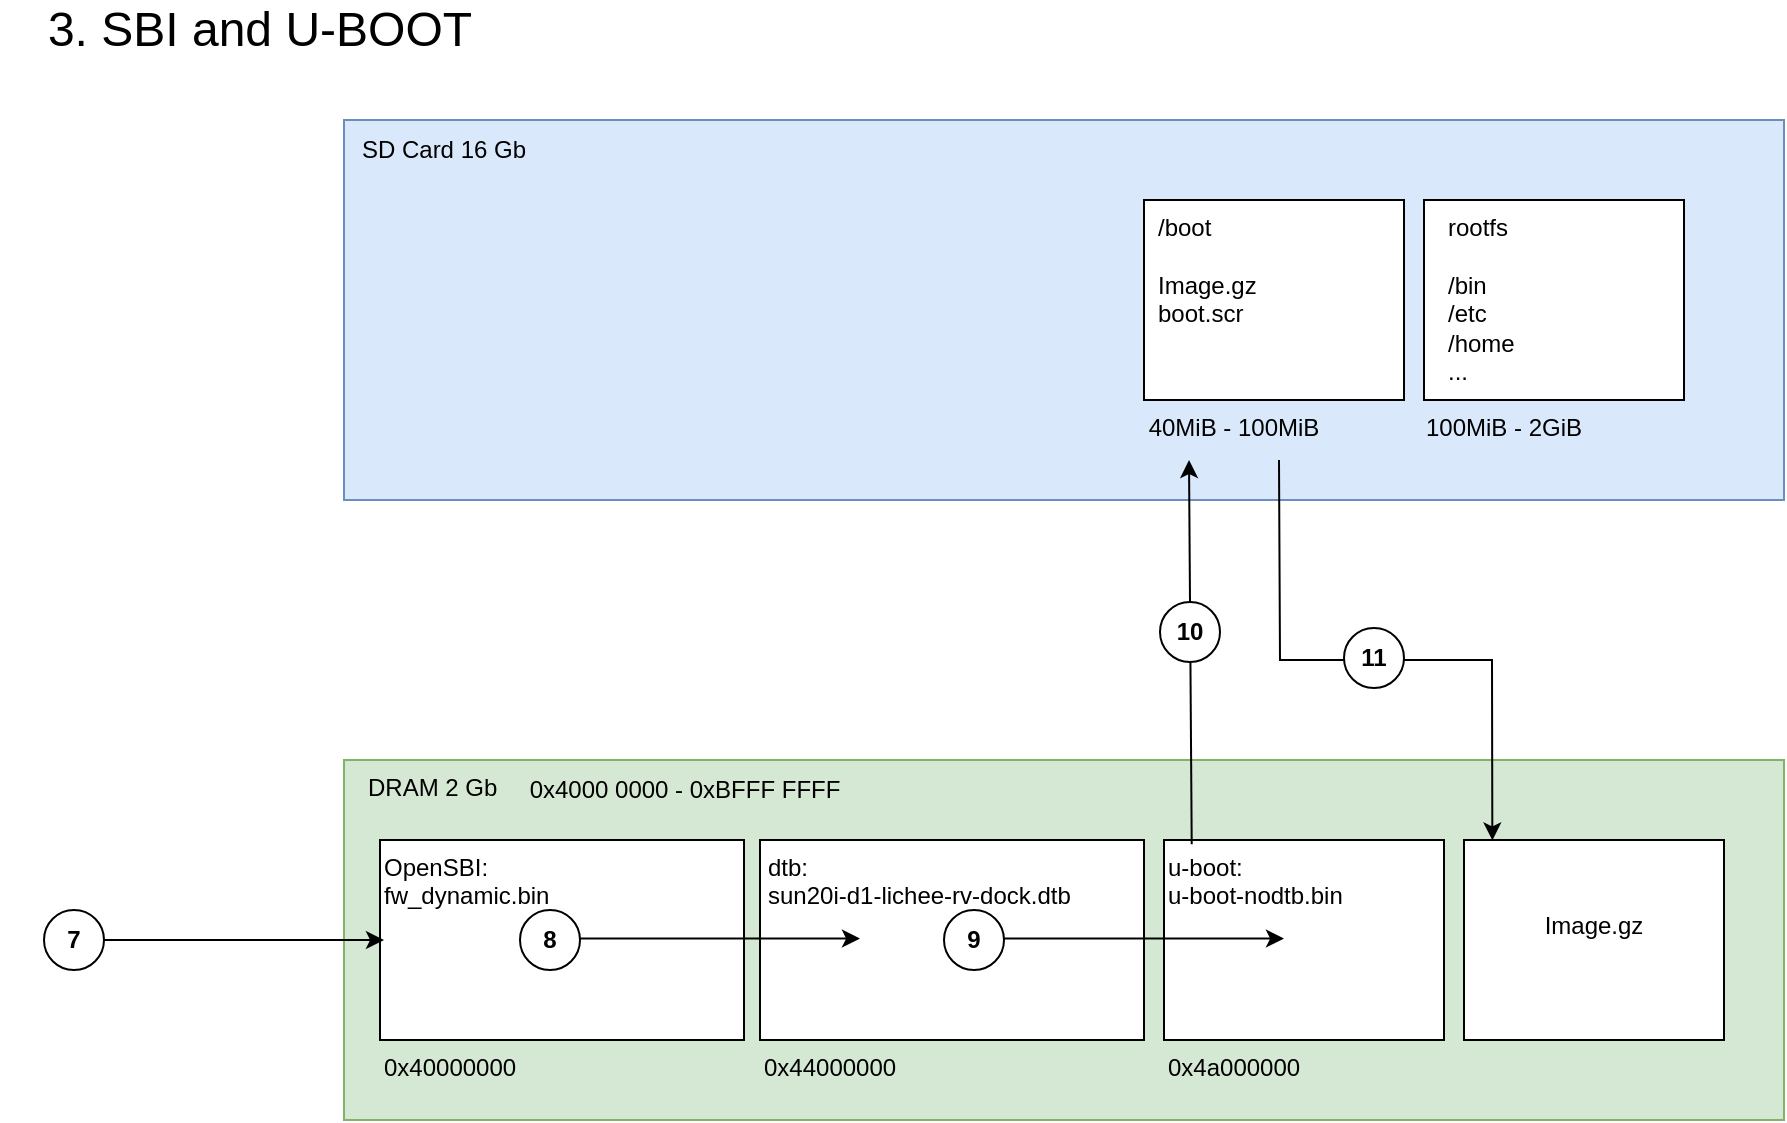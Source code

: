<mxfile version="24.7.8">
  <diagram name="Page-1" id="-c6Ry725GxhYZqOuj7hc">
    <mxGraphModel dx="794" dy="519" grid="1" gridSize="10" guides="1" tooltips="1" connect="1" arrows="1" fold="1" page="1" pageScale="1" pageWidth="850" pageHeight="1100" math="0" shadow="0">
      <root>
        <mxCell id="0" />
        <mxCell id="1" parent="0" />
        <mxCell id="g0l_ifj-5Xz2NjAmxus5-114" value="" style="rounded=0;whiteSpace=wrap;html=1;connectable=0;fillColor=#d5e8d4;strokeColor=#82b366;labelBackgroundColor=none;" parent="1" vertex="1">
          <mxGeometry x="520" y="1420" width="720" height="180" as="geometry" />
        </mxCell>
        <mxCell id="g0l_ifj-5Xz2NjAmxus5-115" value="0x4000 0000 - 0xBFFF FFFF" style="text;html=1;align=center;verticalAlign=middle;resizable=0;points=[];autosize=1;strokeColor=none;fillColor=none;connectable=0;labelBackgroundColor=none;" parent="1" vertex="1">
          <mxGeometry x="600" y="1420" width="180" height="30" as="geometry" />
        </mxCell>
        <mxCell id="g0l_ifj-5Xz2NjAmxus5-117" value="" style="rounded=0;whiteSpace=wrap;html=1;connectable=0;fillColor=#dae8fc;strokeColor=#6c8ebf;labelBackgroundColor=none;" parent="1" vertex="1">
          <mxGeometry x="520" y="1100" width="720" height="190" as="geometry" />
        </mxCell>
        <mxCell id="g0l_ifj-5Xz2NjAmxus5-120" value="&lt;br&gt;&lt;div style=&quot;forced-color-adjust: none; color: rgb(0, 0, 0); font-family: Helvetica; font-size: 12px; font-style: normal; font-variant-ligatures: normal; font-variant-caps: normal; font-weight: 400; letter-spacing: normal; orphans: 2; text-align: center; text-indent: 0px; text-transform: none; widows: 2; word-spacing: 0px; -webkit-text-stroke-width: 0px; white-space: normal; text-decoration-thickness: initial; text-decoration-style: initial; text-decoration-color: initial;&quot;&gt;SD Card 16 Gb&lt;/div&gt;&lt;div&gt;&lt;br&gt;&lt;/div&gt;" style="text;html=1;align=center;verticalAlign=middle;whiteSpace=wrap;rounded=0;connectable=0;labelBackgroundColor=none;" parent="1" vertex="1">
          <mxGeometry x="520" y="1100" width="100" height="30" as="geometry" />
        </mxCell>
        <mxCell id="g0l_ifj-5Xz2NjAmxus5-123" value="&lt;div style=&quot;forced-color-adjust: none; color: rgb(0, 0, 0); font-family: Helvetica; font-size: 12px; font-style: normal; font-variant-ligatures: normal; font-variant-caps: normal; font-weight: 400; letter-spacing: normal; orphans: 2; text-align: center; text-indent: 0px; text-transform: none; widows: 2; word-spacing: 0px; -webkit-text-stroke-width: 0px; white-space: normal; text-decoration-thickness: initial; text-decoration-style: initial; text-decoration-color: initial;&quot;&gt;DRAM 2 Gb&lt;/div&gt;" style="text;whiteSpace=wrap;html=1;labelBackgroundColor=none;" parent="1" vertex="1">
          <mxGeometry x="530" y="1420" width="70" height="30" as="geometry" />
        </mxCell>
        <mxCell id="g0l_ifj-5Xz2NjAmxus5-124" value="100MiB - 2GiB" style="text;whiteSpace=wrap;align=center;labelBackgroundColor=none;" parent="1" vertex="1">
          <mxGeometry x="1050" y="1240" width="100" height="30" as="geometry" />
        </mxCell>
        <mxCell id="g0l_ifj-5Xz2NjAmxus5-125" value="&lt;div&gt;&lt;span style=&quot;forced-color-adjust: none; color: rgb(0, 0, 0); font-family: Helvetica; font-size: 12px; font-style: normal; font-variant-ligatures: normal; font-variant-caps: normal; font-weight: 400; letter-spacing: normal; orphans: 2; text-indent: 0px; text-transform: none; widows: 2; word-spacing: 0px; -webkit-text-stroke-width: 0px; white-space: normal; text-decoration-thickness: initial; text-decoration-style: initial; text-decoration-color: initial; float: none; display: inline !important;&quot;&gt;40MiB - 100MiB&lt;/span&gt;&lt;br style=&quot;forced-color-adjust: none; color: rgb(0, 0, 0); font-family: Helvetica; font-size: 12px; font-style: normal; font-variant-ligatures: normal; font-variant-caps: normal; font-weight: 400; letter-spacing: normal; orphans: 2; text-indent: 0px; text-transform: none; widows: 2; word-spacing: 0px; -webkit-text-stroke-width: 0px; white-space: normal; text-decoration-thickness: initial; text-decoration-style: initial; text-decoration-color: initial;&quot;&gt;&lt;/div&gt;" style="text;whiteSpace=wrap;html=1;align=center;labelBackgroundColor=none;" parent="1" vertex="1">
          <mxGeometry x="920" y="1240" width="90" height="30" as="geometry" />
        </mxCell>
        <mxCell id="g0l_ifj-5Xz2NjAmxus5-126" value="&lt;div&gt;&lt;br&gt;&lt;/div&gt;" style="rounded=0;whiteSpace=wrap;html=1;labelBackgroundColor=none;" parent="1" vertex="1">
          <mxGeometry x="920" y="1140" width="130" height="100" as="geometry" />
        </mxCell>
        <mxCell id="g0l_ifj-5Xz2NjAmxus5-127" value="" style="rounded=0;whiteSpace=wrap;html=1;labelBackgroundColor=none;" parent="1" vertex="1">
          <mxGeometry x="1060" y="1140" width="130" height="100" as="geometry" />
        </mxCell>
        <UserObject label="&lt;span style=&quot;color: rgb(0, 0, 0); font-family: Helvetica; font-size: 12px; font-style: normal; font-variant-ligatures: normal; font-variant-caps: normal; font-weight: 400; letter-spacing: normal; orphans: 2; text-indent: 0px; text-transform: none; widows: 2; word-spacing: 0px; -webkit-text-stroke-width: 0px; white-space: normal; text-decoration-thickness: initial; text-decoration-style: initial; text-decoration-color: initial; float: none; display: inline !important;&quot;&gt;/boot&lt;/span&gt;&lt;div&gt;&lt;span style=&quot;color: rgb(0, 0, 0); font-family: Helvetica; font-size: 12px; font-style: normal; font-variant-ligatures: normal; font-variant-caps: normal; font-weight: 400; letter-spacing: normal; orphans: 2; text-indent: 0px; text-transform: none; widows: 2; word-spacing: 0px; -webkit-text-stroke-width: 0px; white-space: normal; text-decoration-thickness: initial; text-decoration-style: initial; text-decoration-color: initial; float: none; display: inline !important;&quot;&gt;&lt;br&gt;&lt;/span&gt;&lt;/div&gt;&lt;div&gt;&lt;span style=&quot;color: rgb(0, 0, 0); font-family: Helvetica; font-size: 12px; font-style: normal; font-variant-ligatures: normal; font-variant-caps: normal; font-weight: 400; letter-spacing: normal; orphans: 2; text-indent: 0px; text-transform: none; widows: 2; word-spacing: 0px; -webkit-text-stroke-width: 0px; white-space: normal; text-decoration-thickness: initial; text-decoration-style: initial; text-decoration-color: initial; float: none; display: inline !important;&quot;&gt;Image.gz&lt;/span&gt;&lt;div style=&quot;forced-color-adjust: none; color: rgb(0, 0, 0); font-family: Helvetica; font-size: 12px; font-style: normal; font-variant-ligatures: normal; font-variant-caps: normal; font-weight: 400; letter-spacing: normal; orphans: 2; text-indent: 0px; text-transform: none; widows: 2; word-spacing: 0px; -webkit-text-stroke-width: 0px; white-space: normal; text-decoration-thickness: initial; text-decoration-style: initial; text-decoration-color: initial;&quot;&gt;boot.scr&lt;/div&gt;&lt;/div&gt;" id="g0l_ifj-5Xz2NjAmxus5-131">
          <mxCell style="text;whiteSpace=wrap;html=1;align=left;labelBackgroundColor=none;" parent="1" vertex="1">
            <mxGeometry x="925" y="1140" width="80" height="70" as="geometry" />
          </mxCell>
        </UserObject>
        <mxCell id="g0l_ifj-5Xz2NjAmxus5-132" value="rootfs&lt;br class=&quot;Apple-interchange-newline&quot;&gt;&lt;span style=&quot;color: rgb(0, 0, 0); font-family: Helvetica; font-size: 12px; font-style: normal; font-variant-ligatures: normal; font-variant-caps: normal; font-weight: 400; letter-spacing: normal; orphans: 2; text-indent: 0px; text-transform: none; widows: 2; word-spacing: 0px; -webkit-text-stroke-width: 0px; white-space: normal; text-decoration-thickness: initial; text-decoration-style: initial; text-decoration-color: initial; float: none; display: inline !important;&quot;&gt;&lt;br&gt;&lt;/span&gt;&lt;div&gt;&lt;span style=&quot;color: rgb(0, 0, 0); font-family: Helvetica; font-size: 12px; font-style: normal; font-variant-ligatures: normal; font-variant-caps: normal; font-weight: 400; letter-spacing: normal; orphans: 2; text-indent: 0px; text-transform: none; widows: 2; word-spacing: 0px; -webkit-text-stroke-width: 0px; white-space: normal; text-decoration-thickness: initial; text-decoration-style: initial; text-decoration-color: initial; float: none; display: inline !important;&quot;&gt;/bin&lt;/span&gt;&lt;div style=&quot;forced-color-adjust: none; color: rgb(0, 0, 0); font-family: Helvetica; font-size: 12px; font-style: normal; font-variant-ligatures: normal; font-variant-caps: normal; font-weight: 400; letter-spacing: normal; orphans: 2; text-indent: 0px; text-transform: none; widows: 2; word-spacing: 0px; -webkit-text-stroke-width: 0px; white-space: normal; text-decoration-thickness: initial; text-decoration-style: initial; text-decoration-color: initial;&quot;&gt;/etc&lt;/div&gt;&lt;div style=&quot;forced-color-adjust: none; color: rgb(0, 0, 0); font-family: Helvetica; font-size: 12px; font-style: normal; font-variant-ligatures: normal; font-variant-caps: normal; font-weight: 400; letter-spacing: normal; orphans: 2; text-indent: 0px; text-transform: none; widows: 2; word-spacing: 0px; -webkit-text-stroke-width: 0px; white-space: normal; text-decoration-thickness: initial; text-decoration-style: initial; text-decoration-color: initial;&quot;&gt;/home&lt;/div&gt;&lt;div style=&quot;forced-color-adjust: none; color: rgb(0, 0, 0); font-family: Helvetica; font-size: 12px; font-style: normal; font-variant-ligatures: normal; font-variant-caps: normal; font-weight: 400; letter-spacing: normal; orphans: 2; text-indent: 0px; text-transform: none; widows: 2; word-spacing: 0px; -webkit-text-stroke-width: 0px; white-space: normal; text-decoration-thickness: initial; text-decoration-style: initial; text-decoration-color: initial;&quot;&gt;...&lt;/div&gt;&lt;/div&gt;" style="text;whiteSpace=wrap;html=1;align=left;labelBackgroundColor=none;" parent="1" vertex="1">
          <mxGeometry x="1070" y="1140" width="70" height="100" as="geometry" />
        </mxCell>
        <mxCell id="g0l_ifj-5Xz2NjAmxus5-137" value="3. SBI and U-BOOT" style="text;html=1;align=center;verticalAlign=middle;whiteSpace=wrap;rounded=0;fontSize=24;labelBackgroundColor=none;" parent="1" vertex="1">
          <mxGeometry x="348" y="1040" width="260" height="30" as="geometry" />
        </mxCell>
        <mxCell id="g0l_ifj-5Xz2NjAmxus5-142" value="" style="rounded=0;whiteSpace=wrap;html=1;connectable=0;labelBackgroundColor=none;" parent="1" vertex="1">
          <mxGeometry x="538" y="1460" width="182" height="100" as="geometry" />
        </mxCell>
        <mxCell id="g0l_ifj-5Xz2NjAmxus5-143" value="&lt;span style=&quot;color: rgb(0, 0, 0); font-family: Helvetica; font-size: 12px; font-style: normal; font-variant-ligatures: normal; font-variant-caps: normal; font-weight: 400; letter-spacing: normal; orphans: 2; text-align: center; text-indent: 0px; text-transform: none; widows: 2; word-spacing: 0px; -webkit-text-stroke-width: 0px; white-space: normal; text-decoration-thickness: initial; text-decoration-style: initial; text-decoration-color: initial; float: none; display: inline !important;&quot;&gt;0x40000000&lt;/span&gt;" style="text;whiteSpace=wrap;html=1;labelBackgroundColor=none;" parent="1" vertex="1">
          <mxGeometry x="538" y="1560" width="100" height="30" as="geometry" />
        </mxCell>
        <UserObject label="&lt;div style=&quot;forced-color-adjust: none; color: rgb(0, 0, 0); font-family: Helvetica; font-size: 12px; font-style: normal; font-variant-ligatures: normal; font-variant-caps: normal; font-weight: 400; letter-spacing: normal; orphans: 2; text-align: left; text-indent: 0px; text-transform: none; widows: 2; word-spacing: 0px; -webkit-text-stroke-width: 0px; white-space: normal; text-decoration-thickness: initial; text-decoration-style: initial; text-decoration-color: initial;&quot;&gt;OpenSBI:&amp;nbsp;&lt;/div&gt;&lt;div style=&quot;forced-color-adjust: none; color: rgb(0, 0, 0); font-family: Helvetica; font-size: 12px; font-style: normal; font-variant-ligatures: normal; font-variant-caps: normal; font-weight: 400; letter-spacing: normal; orphans: 2; text-align: left; text-indent: 0px; text-transform: none; widows: 2; word-spacing: 0px; -webkit-text-stroke-width: 0px; white-space: normal; text-decoration-thickness: initial; text-decoration-style: initial; text-decoration-color: initial;&quot;&gt;fw_dynamic.bin&lt;/div&gt;" id="g0l_ifj-5Xz2NjAmxus5-144">
          <mxCell style="text;whiteSpace=wrap;html=1;labelBackgroundColor=none;" parent="1" vertex="1">
            <mxGeometry x="538" y="1460" width="152" height="30" as="geometry" />
          </mxCell>
        </UserObject>
        <mxCell id="g0l_ifj-5Xz2NjAmxus5-145" value="" style="rounded=0;whiteSpace=wrap;html=1;connectable=0;labelBackgroundColor=none;" parent="1" vertex="1">
          <mxGeometry x="728" y="1460" width="192" height="100" as="geometry" />
        </mxCell>
        <UserObject label="&lt;div style=&quot;forced-color-adjust: none; color: rgb(0, 0, 0); font-family: Helvetica; font-size: 12px; font-style: normal; font-variant-ligatures: normal; font-variant-caps: normal; font-weight: 400; letter-spacing: normal; orphans: 2; text-align: left; text-indent: 0px; text-transform: none; widows: 2; word-spacing: 0px; -webkit-text-stroke-width: 0px; white-space: normal; text-decoration-thickness: initial; text-decoration-style: initial; text-decoration-color: initial;&quot;&gt;dtb:&amp;nbsp;&lt;/div&gt;&lt;div style=&quot;forced-color-adjust: none; color: rgb(0, 0, 0); font-family: Helvetica; font-size: 12px; font-style: normal; font-variant-ligatures: normal; font-variant-caps: normal; font-weight: 400; letter-spacing: normal; orphans: 2; text-align: left; text-indent: 0px; text-transform: none; widows: 2; word-spacing: 0px; -webkit-text-stroke-width: 0px; white-space: normal; text-decoration-thickness: initial; text-decoration-style: initial; text-decoration-color: initial;&quot;&gt;sun20i-d1-lichee-rv-dock.dtb&lt;/div&gt;" id="g0l_ifj-5Xz2NjAmxus5-146">
          <mxCell style="text;whiteSpace=wrap;html=1;labelBackgroundColor=none;" parent="1" vertex="1">
            <mxGeometry x="730" y="1460" width="182" height="30" as="geometry" />
          </mxCell>
        </UserObject>
        <mxCell id="g0l_ifj-5Xz2NjAmxus5-147" value="" style="rounded=0;whiteSpace=wrap;html=1;connectable=0;labelBackgroundColor=none;" parent="1" vertex="1">
          <mxGeometry x="930" y="1460" width="140" height="100" as="geometry" />
        </mxCell>
        <UserObject label="&lt;span style=&quot;color: rgb(0, 0, 0); font-family: Helvetica; font-size: 12px; font-style: normal; font-variant-ligatures: normal; font-variant-caps: normal; font-weight: 400; letter-spacing: normal; orphans: 2; text-align: left; text-indent: 0px; text-transform: none; widows: 2; word-spacing: 0px; -webkit-text-stroke-width: 0px; white-space: normal; text-decoration-thickness: initial; text-decoration-style: initial; text-decoration-color: initial; float: none; display: inline !important;&quot;&gt;u-boot:&amp;nbsp;&lt;/span&gt;&lt;div&gt;&lt;span style=&quot;color: rgb(0, 0, 0); font-family: Helvetica; font-size: 12px; font-style: normal; font-variant-ligatures: normal; font-variant-caps: normal; font-weight: 400; letter-spacing: normal; orphans: 2; text-align: left; text-indent: 0px; text-transform: none; widows: 2; word-spacing: 0px; -webkit-text-stroke-width: 0px; white-space: normal; text-decoration-thickness: initial; text-decoration-style: initial; text-decoration-color: initial; float: none; display: inline !important;&quot;&gt;u-boot-nodtb.bin&lt;/span&gt;&lt;/div&gt;" id="g0l_ifj-5Xz2NjAmxus5-148">
          <mxCell style="text;whiteSpace=wrap;html=1;labelBackgroundColor=none;" parent="1" vertex="1">
            <mxGeometry x="930" y="1460" width="140" height="30" as="geometry" />
          </mxCell>
        </UserObject>
        <mxCell id="g0l_ifj-5Xz2NjAmxus5-149" value="&lt;span style=&quot;color: rgb(0, 0, 0); font-family: Helvetica; font-size: 12px; font-style: normal; font-variant-ligatures: normal; font-variant-caps: normal; font-weight: 400; letter-spacing: normal; orphans: 2; text-align: center; text-indent: 0px; text-transform: none; widows: 2; word-spacing: 0px; -webkit-text-stroke-width: 0px; white-space: normal; text-decoration-thickness: initial; text-decoration-style: initial; text-decoration-color: initial; float: none; display: inline !important;&quot;&gt;0x44000000&lt;/span&gt;" style="text;whiteSpace=wrap;html=1;labelBackgroundColor=none;" parent="1" vertex="1">
          <mxGeometry x="728" y="1560" width="100" height="20" as="geometry" />
        </mxCell>
        <mxCell id="g0l_ifj-5Xz2NjAmxus5-150" value="&lt;span style=&quot;color: rgb(0, 0, 0); font-family: Helvetica; font-size: 12px; font-style: normal; font-variant-ligatures: normal; font-variant-caps: normal; font-weight: 400; letter-spacing: normal; orphans: 2; text-align: center; text-indent: 0px; text-transform: none; widows: 2; word-spacing: 0px; -webkit-text-stroke-width: 0px; white-space: normal; text-decoration-thickness: initial; text-decoration-style: initial; text-decoration-color: initial; float: none; display: inline !important;&quot;&gt;0x4a000000&lt;/span&gt;" style="text;whiteSpace=wrap;html=1;labelBackgroundColor=none;" parent="1" vertex="1">
          <mxGeometry x="930" y="1560" width="80" height="30" as="geometry" />
        </mxCell>
        <mxCell id="g0l_ifj-5Xz2NjAmxus5-155" value="" style="endArrow=classic;html=1;rounded=0;labelBackgroundColor=none;" parent="1" edge="1">
          <mxGeometry width="50" height="50" relative="1" as="geometry">
            <mxPoint x="400" y="1510" as="sourcePoint" />
            <mxPoint x="540" y="1510" as="targetPoint" />
          </mxGeometry>
        </mxCell>
        <mxCell id="g0l_ifj-5Xz2NjAmxus5-156" value="7" style="ellipse;whiteSpace=wrap;html=1;aspect=fixed;fontStyle=1;connectable=0;labelBackgroundColor=none;" parent="1" vertex="1">
          <mxGeometry x="370" y="1495" width="30" height="30" as="geometry" />
        </mxCell>
        <mxCell id="g0l_ifj-5Xz2NjAmxus5-157" value="" style="endArrow=classic;html=1;rounded=0;labelBackgroundColor=none;" parent="1" edge="1">
          <mxGeometry width="50" height="50" relative="1" as="geometry">
            <mxPoint x="638" y="1509.29" as="sourcePoint" />
            <mxPoint x="778" y="1509.29" as="targetPoint" />
          </mxGeometry>
        </mxCell>
        <mxCell id="g0l_ifj-5Xz2NjAmxus5-158" value="" style="endArrow=classic;html=1;rounded=0;labelBackgroundColor=none;" parent="1" edge="1">
          <mxGeometry width="50" height="50" relative="1" as="geometry">
            <mxPoint x="850" y="1509.29" as="sourcePoint" />
            <mxPoint x="990" y="1509.29" as="targetPoint" />
          </mxGeometry>
        </mxCell>
        <mxCell id="g0l_ifj-5Xz2NjAmxus5-159" value="8" style="ellipse;whiteSpace=wrap;html=1;aspect=fixed;fontStyle=1;connectable=0;labelBackgroundColor=none;" parent="1" vertex="1">
          <mxGeometry x="608" y="1495" width="30" height="30" as="geometry" />
        </mxCell>
        <mxCell id="g0l_ifj-5Xz2NjAmxus5-160" value="9" style="ellipse;whiteSpace=wrap;html=1;aspect=fixed;fontStyle=1;connectable=0;labelBackgroundColor=none;" parent="1" vertex="1">
          <mxGeometry x="820" y="1495" width="30" height="30" as="geometry" />
        </mxCell>
        <mxCell id="g0l_ifj-5Xz2NjAmxus5-161" value="" style="endArrow=classic;html=1;rounded=0;exitX=0.099;exitY=0.071;exitDx=0;exitDy=0;exitPerimeter=0;entryX=0.25;entryY=1;entryDx=0;entryDy=0;labelBackgroundColor=none;" parent="1" source="g0l_ifj-5Xz2NjAmxus5-148" target="g0l_ifj-5Xz2NjAmxus5-125" edge="1">
          <mxGeometry width="50" height="50" relative="1" as="geometry">
            <mxPoint x="900" y="1350" as="sourcePoint" />
            <mxPoint x="1040" y="1350" as="targetPoint" />
          </mxGeometry>
        </mxCell>
        <mxCell id="g0l_ifj-5Xz2NjAmxus5-162" value="10" style="ellipse;whiteSpace=wrap;html=1;aspect=fixed;fontStyle=1;connectable=0;labelBackgroundColor=none;" parent="1" vertex="1">
          <mxGeometry x="928" y="1341" width="30" height="30" as="geometry" />
        </mxCell>
        <UserObject label="&#xa;&lt;span style=&quot;forced-color-adjust: none; color: rgb(0, 0, 0); font-family: Helvetica; font-size: 12px; font-style: normal; font-variant-ligatures: normal; font-variant-caps: normal; font-weight: 400; letter-spacing: normal; orphans: 2; text-align: left; text-indent: 0px; text-transform: none; widows: 2; word-spacing: 0px; -webkit-text-stroke-width: 0px; white-space: normal; text-decoration-thickness: initial; text-decoration-style: initial; text-decoration-color: initial; float: none; display: inline !important;&quot;&gt;Image.gz&lt;/span&gt;&lt;br class=&quot;Apple-interchange-newline&quot;&gt;&#xa;&#xa;" id="g0l_ifj-5Xz2NjAmxus5-163">
          <mxCell style="rounded=0;whiteSpace=wrap;html=1;labelBackgroundColor=none;" parent="1" vertex="1">
            <mxGeometry x="1080" y="1460" width="130" height="100" as="geometry" />
          </mxCell>
        </UserObject>
        <mxCell id="g0l_ifj-5Xz2NjAmxus5-164" value="" style="endArrow=classic;html=1;rounded=0;exitX=0.75;exitY=1;exitDx=0;exitDy=0;entryX=0.109;entryY=0.002;entryDx=0;entryDy=0;entryPerimeter=0;labelBackgroundColor=none;" parent="1" source="g0l_ifj-5Xz2NjAmxus5-125" target="g0l_ifj-5Xz2NjAmxus5-163" edge="1">
          <mxGeometry width="50" height="50" relative="1" as="geometry">
            <mxPoint x="1161" y="1482" as="sourcePoint" />
            <mxPoint x="1160" y="1290" as="targetPoint" />
            <Array as="points">
              <mxPoint x="988" y="1370" />
              <mxPoint x="1094" y="1370" />
            </Array>
          </mxGeometry>
        </mxCell>
        <mxCell id="g0l_ifj-5Xz2NjAmxus5-165" value="11" style="ellipse;whiteSpace=wrap;html=1;aspect=fixed;fontStyle=1;connectable=0;labelBackgroundColor=none;" parent="1" vertex="1">
          <mxGeometry x="1020" y="1354" width="30" height="30" as="geometry" />
        </mxCell>
      </root>
    </mxGraphModel>
  </diagram>
</mxfile>
